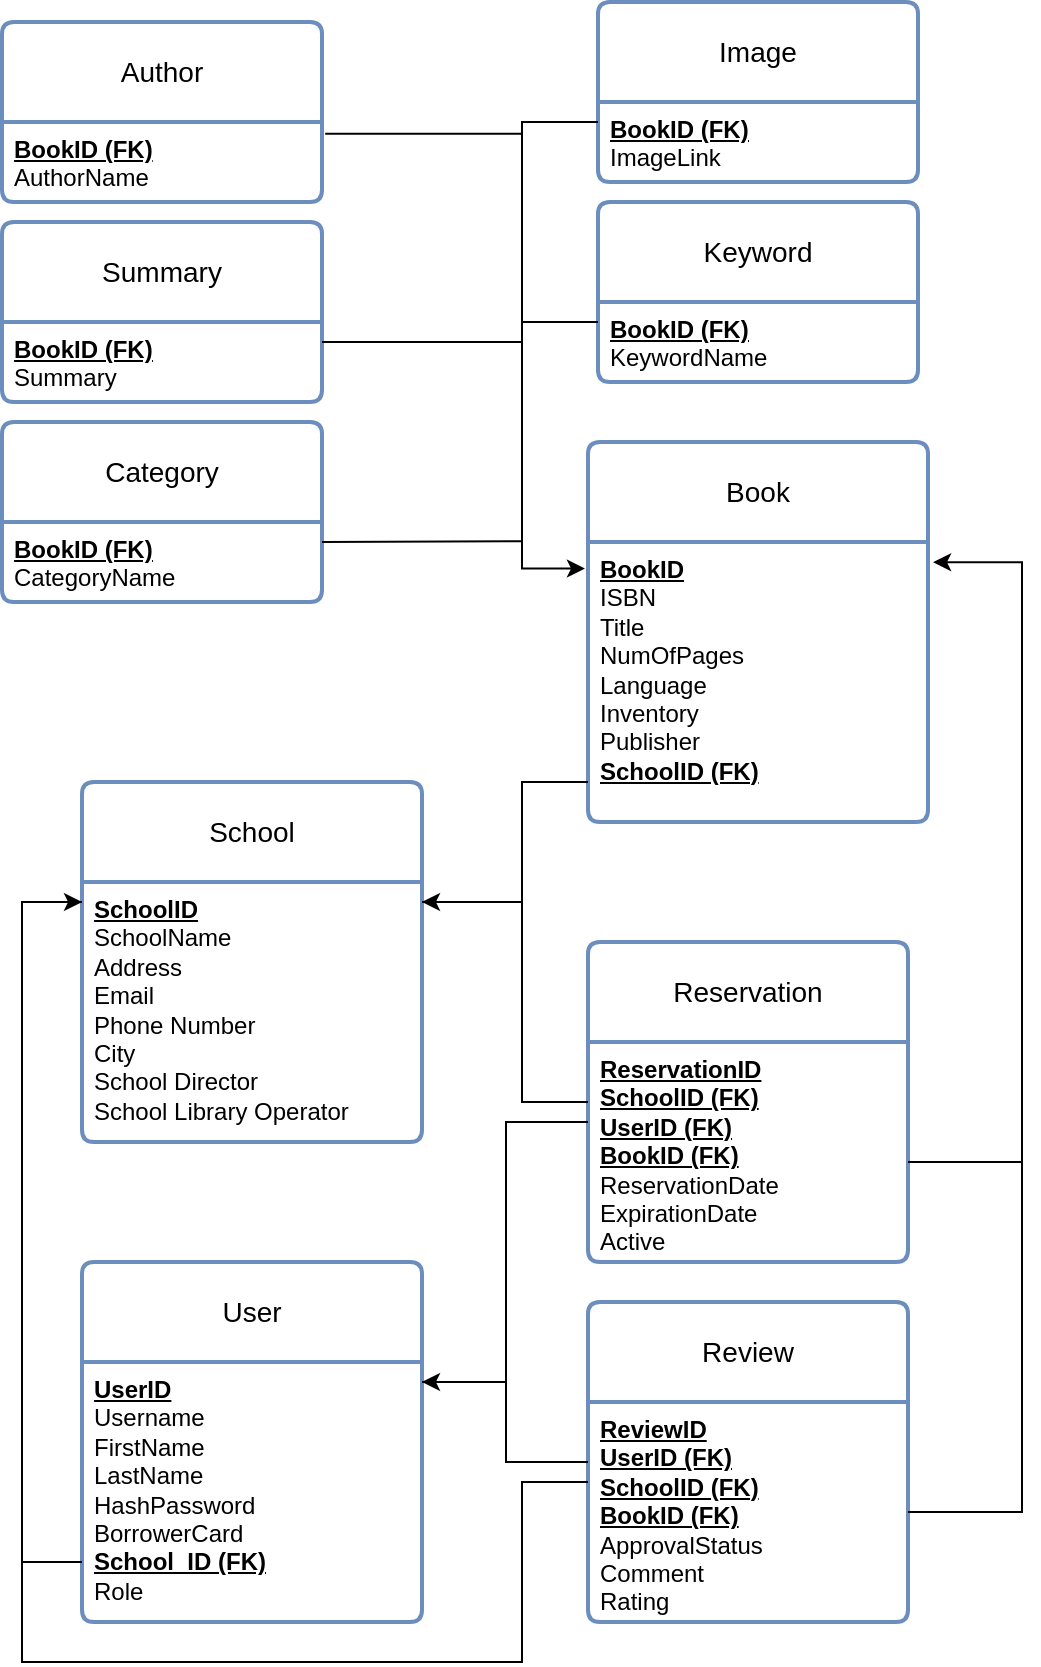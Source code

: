 <mxfile version="21.3.4" type="github">
  <diagram name="Σελίδα-1" id="zOCQZcjmYUrIdOuTZQAy">
    <mxGraphModel dx="1500" dy="830" grid="1" gridSize="10" guides="1" tooltips="1" connect="1" arrows="1" fold="1" page="1" pageScale="1" pageWidth="827" pageHeight="1169" math="0" shadow="0">
      <root>
        <mxCell id="0" />
        <mxCell id="1" parent="0" />
        <mxCell id="oJ1XokG1mtXctFdXL_2H-8" value="School" style="swimlane;childLayout=stackLayout;horizontal=1;startSize=50;horizontalStack=0;rounded=1;fontSize=14;fontStyle=0;strokeWidth=2;resizeParent=0;resizeLast=1;shadow=0;dashed=0;align=center;arcSize=4;whiteSpace=wrap;html=1;fillColor=default;strokeColor=#6c8ebf;" parent="1" vertex="1">
          <mxGeometry x="199" y="540" width="170" height="180" as="geometry">
            <mxRectangle x="220" y="140" width="80" height="50" as="alternateBounds" />
          </mxGeometry>
        </mxCell>
        <mxCell id="oJ1XokG1mtXctFdXL_2H-9" value="&lt;u&gt;&lt;b&gt;SchoolID&lt;/b&gt;&lt;br&gt;&lt;/u&gt;SchoolName&lt;br&gt;Address&lt;br&gt;Email&lt;br&gt;Phone Number&lt;br&gt;City&lt;br&gt;School Director&lt;br&gt;School Library Operator" style="align=left;strokeColor=none;fillColor=none;spacingLeft=4;fontSize=12;verticalAlign=top;resizable=0;rotatable=0;part=1;html=1;" parent="oJ1XokG1mtXctFdXL_2H-8" vertex="1">
          <mxGeometry y="50" width="170" height="130" as="geometry" />
        </mxCell>
        <mxCell id="oJ1XokG1mtXctFdXL_2H-10" value="Book" style="swimlane;childLayout=stackLayout;horizontal=1;startSize=50;horizontalStack=0;rounded=1;fontSize=14;fontStyle=0;strokeWidth=2;resizeParent=0;resizeLast=1;shadow=0;dashed=0;align=center;arcSize=4;whiteSpace=wrap;html=1;fillColor=default;strokeColor=#6c8ebf;" parent="1" vertex="1">
          <mxGeometry x="452" y="370" width="170" height="190" as="geometry">
            <mxRectangle x="220" y="140" width="80" height="50" as="alternateBounds" />
          </mxGeometry>
        </mxCell>
        <mxCell id="oJ1XokG1mtXctFdXL_2H-11" value="&lt;b&gt;&lt;u&gt;BookID&lt;/u&gt;&lt;br&gt;&lt;/b&gt;ISBN&lt;br&gt;Title&lt;br&gt;NumOfPages&lt;br&gt;Language&lt;br&gt;Inventory&lt;br&gt;Publisher&lt;br&gt;&lt;b&gt;&lt;u&gt;SchoolID (FK)&lt;/u&gt;&lt;/b&gt;" style="align=left;strokeColor=none;fillColor=none;spacingLeft=4;fontSize=12;verticalAlign=top;resizable=0;rotatable=0;part=1;html=1;" parent="oJ1XokG1mtXctFdXL_2H-10" vertex="1">
          <mxGeometry y="50" width="170" height="140" as="geometry" />
        </mxCell>
        <mxCell id="oJ1XokG1mtXctFdXL_2H-14" value="Keyword" style="swimlane;childLayout=stackLayout;horizontal=1;startSize=50;horizontalStack=0;rounded=1;fontSize=14;fontStyle=0;strokeWidth=2;resizeParent=0;resizeLast=1;shadow=0;dashed=0;align=center;arcSize=4;whiteSpace=wrap;html=1;fillColor=default;strokeColor=#6c8ebf;" parent="1" vertex="1">
          <mxGeometry x="457" y="250" width="160" height="90" as="geometry" />
        </mxCell>
        <mxCell id="oJ1XokG1mtXctFdXL_2H-15" value="&lt;span style=&quot;border-color: var(--border-color);&quot;&gt;&lt;span style=&quot;border-color: var(--border-color);&quot;&gt;&lt;b style=&quot;text-decoration-line: underline; font-weight: bold; border-color: var(--border-color);&quot;&gt;&lt;u style=&quot;border-color: var(--border-color);&quot;&gt;&lt;b style=&quot;border-color: var(--border-color);&quot;&gt;&lt;u style=&quot;border-color: var(--border-color);&quot;&gt;&lt;b&gt;&lt;u&gt;BookID&amp;nbsp;&lt;/u&gt;&lt;/b&gt;(FK)&lt;/u&gt;&lt;/b&gt;&lt;br style=&quot;border-color: var(--border-color); font-weight: 400;&quot;&gt;&lt;/u&gt;&lt;/b&gt;KeywordName&lt;br style=&quot;border-color: var(--border-color);&quot;&gt;&lt;/span&gt;&lt;/span&gt;&lt;b&gt;&lt;u&gt;&lt;br&gt;&lt;/u&gt;&lt;/b&gt;" style="align=left;strokeColor=none;fillColor=none;spacingLeft=4;fontSize=12;verticalAlign=top;resizable=0;rotatable=0;part=1;html=1;" parent="oJ1XokG1mtXctFdXL_2H-14" vertex="1">
          <mxGeometry y="50" width="160" height="40" as="geometry" />
        </mxCell>
        <mxCell id="oJ1XokG1mtXctFdXL_2H-18" value="Category" style="swimlane;childLayout=stackLayout;horizontal=1;startSize=50;horizontalStack=0;rounded=1;fontSize=14;fontStyle=0;strokeWidth=2;resizeParent=0;resizeLast=1;shadow=0;dashed=0;align=center;arcSize=4;whiteSpace=wrap;html=1;fillColor=default;strokeColor=#6c8ebf;" parent="1" vertex="1">
          <mxGeometry x="159" y="360" width="160" height="90" as="geometry" />
        </mxCell>
        <mxCell id="oJ1XokG1mtXctFdXL_2H-19" value="&lt;span style=&quot;border-color: var(--border-color);&quot;&gt;&lt;span style=&quot;border-color: var(--border-color);&quot;&gt;&lt;b style=&quot;text-decoration-line: underline; font-weight: bold; border-color: var(--border-color);&quot;&gt;&lt;u style=&quot;border-color: var(--border-color);&quot;&gt;&lt;b&gt;&lt;u&gt;BookID&amp;nbsp;&lt;/u&gt;&lt;/b&gt;(FK)&lt;/u&gt;&lt;/b&gt;&lt;br style=&quot;border-color: var(--border-color); font-weight: 400;&quot;&gt;CategoryName&lt;br style=&quot;border-color: var(--border-color);&quot;&gt;&lt;/span&gt;&lt;/span&gt;&lt;b&gt;&lt;u&gt;&lt;br&gt;&lt;/u&gt;&lt;/b&gt;" style="align=left;strokeColor=none;fillColor=none;spacingLeft=4;fontSize=12;verticalAlign=top;resizable=0;rotatable=0;part=1;html=1;" parent="oJ1XokG1mtXctFdXL_2H-18" vertex="1">
          <mxGeometry y="50" width="160" height="40" as="geometry" />
        </mxCell>
        <mxCell id="oJ1XokG1mtXctFdXL_2H-21" value="Author" style="swimlane;childLayout=stackLayout;horizontal=1;startSize=50;horizontalStack=0;rounded=1;fontSize=14;fontStyle=0;strokeWidth=2;resizeParent=0;resizeLast=1;shadow=0;dashed=0;align=center;arcSize=4;whiteSpace=wrap;html=1;fillColor=default;strokeColor=#6c8ebf;" parent="1" vertex="1">
          <mxGeometry x="159" y="160" width="160" height="90" as="geometry" />
        </mxCell>
        <mxCell id="oJ1XokG1mtXctFdXL_2H-22" value="&lt;b&gt;&lt;u&gt;BookID (FK)&lt;/u&gt;&lt;/b&gt;&lt;br&gt;AuthorName" style="align=left;strokeColor=none;fillColor=none;spacingLeft=4;fontSize=12;verticalAlign=top;resizable=0;rotatable=0;part=1;html=1;" parent="oJ1XokG1mtXctFdXL_2H-21" vertex="1">
          <mxGeometry y="50" width="160" height="40" as="geometry" />
        </mxCell>
        <mxCell id="oJ1XokG1mtXctFdXL_2H-24" value="User" style="swimlane;childLayout=stackLayout;horizontal=1;startSize=50;horizontalStack=0;rounded=1;fontSize=14;fontStyle=0;strokeWidth=2;resizeParent=0;resizeLast=1;shadow=0;dashed=0;align=center;arcSize=4;whiteSpace=wrap;html=1;fillColor=default;strokeColor=#6c8ebf;" parent="1" vertex="1">
          <mxGeometry x="199" y="780" width="170" height="180" as="geometry">
            <mxRectangle x="220" y="140" width="80" height="50" as="alternateBounds" />
          </mxGeometry>
        </mxCell>
        <mxCell id="oJ1XokG1mtXctFdXL_2H-25" value="&lt;u&gt;&lt;b&gt;UserID&lt;/b&gt;&lt;br&gt;&lt;/u&gt;Username&lt;br&gt;FirstName&lt;br&gt;LastName&lt;br&gt;HashPassword&lt;br&gt;BorrowerCard&lt;br&gt;&lt;b&gt;&lt;u&gt;School_ID (FK)&lt;/u&gt;&lt;/b&gt;&lt;br&gt;Role" style="align=left;strokeColor=none;fillColor=none;spacingLeft=4;fontSize=12;verticalAlign=top;resizable=0;rotatable=0;part=1;html=1;" parent="oJ1XokG1mtXctFdXL_2H-24" vertex="1">
          <mxGeometry y="50" width="170" height="130" as="geometry" />
        </mxCell>
        <mxCell id="oJ1XokG1mtXctFdXL_2H-49" value="Review" style="swimlane;childLayout=stackLayout;horizontal=1;startSize=50;horizontalStack=0;rounded=1;fontSize=14;fontStyle=0;strokeWidth=2;resizeParent=0;resizeLast=1;shadow=0;dashed=0;align=center;arcSize=4;whiteSpace=wrap;html=1;fillColor=default;strokeColor=#6c8ebf;" parent="1" vertex="1">
          <mxGeometry x="452" y="800" width="160" height="160" as="geometry" />
        </mxCell>
        <mxCell id="oJ1XokG1mtXctFdXL_2H-50" value="&lt;b&gt;&lt;u&gt;ReviewID&lt;/u&gt;&lt;/b&gt;&lt;b&gt;&lt;u&gt;&lt;br&gt;UserID (FK)&lt;br&gt;SchoolID (FK)&lt;br&gt;BookID (FK)&lt;/u&gt;&lt;/b&gt;&lt;br&gt;ApprovalStatus&lt;br&gt;Comment&lt;br&gt;Rating" style="align=left;strokeColor=none;fillColor=none;spacingLeft=4;fontSize=12;verticalAlign=top;resizable=0;rotatable=0;part=1;html=1;" parent="oJ1XokG1mtXctFdXL_2H-49" vertex="1">
          <mxGeometry y="50" width="160" height="110" as="geometry" />
        </mxCell>
        <mxCell id="oJ1XokG1mtXctFdXL_2H-67" value="Reservation" style="swimlane;childLayout=stackLayout;horizontal=1;startSize=50;horizontalStack=0;rounded=1;fontSize=14;fontStyle=0;strokeWidth=2;resizeParent=0;resizeLast=1;shadow=0;dashed=0;align=center;arcSize=4;whiteSpace=wrap;html=1;fillColor=default;strokeColor=#6c8ebf;" parent="1" vertex="1">
          <mxGeometry x="452" y="620" width="160" height="160" as="geometry" />
        </mxCell>
        <mxCell id="oJ1XokG1mtXctFdXL_2H-68" value="&lt;b style=&quot;text-decoration-line: underline;&quot;&gt;ReservationID&lt;br&gt;&lt;/b&gt;&lt;u&gt;&lt;b&gt;SchoolID (FK)&lt;/b&gt;&lt;/u&gt;&lt;u&gt;&lt;b&gt;&lt;br&gt;UserID (FK)&lt;/b&gt;&lt;/u&gt;&lt;br&gt;&lt;b style=&quot;text-decoration-line: underline;&quot;&gt;BookID (FK)&lt;/b&gt;&lt;br&gt;ReservationDate&lt;br&gt;ExpirationDate&lt;br&gt;Active" style="align=left;strokeColor=none;fillColor=none;spacingLeft=4;fontSize=12;verticalAlign=top;resizable=0;rotatable=0;part=1;html=1;" parent="oJ1XokG1mtXctFdXL_2H-67" vertex="1">
          <mxGeometry y="50" width="160" height="110" as="geometry" />
        </mxCell>
        <mxCell id="JUQ4CYv2heBlnvrro8Wb-22" style="edgeStyle=orthogonalEdgeStyle;rounded=0;orthogonalLoop=1;jettySize=auto;html=1;endArrow=classic;endFill=1;entryX=1.015;entryY=0.072;entryDx=0;entryDy=0;entryPerimeter=0;startArrow=none;startFill=0;exitX=1;exitY=0.5;exitDx=0;exitDy=0;" parent="1" source="oJ1XokG1mtXctFdXL_2H-50" target="oJ1XokG1mtXctFdXL_2H-11" edge="1">
          <mxGeometry relative="1" as="geometry">
            <mxPoint x="639" y="460" as="targetPoint" />
            <mxPoint x="619" y="890" as="sourcePoint" />
            <Array as="points">
              <mxPoint x="669" y="905" />
              <mxPoint x="669" y="431" />
            </Array>
          </mxGeometry>
        </mxCell>
        <mxCell id="JUQ4CYv2heBlnvrro8Wb-35" value="" style="edgeStyle=elbowEdgeStyle;orthogonalLoop=1;jettySize=auto;html=1;rounded=0;exitX=1.01;exitY=0.148;exitDx=0;exitDy=0;exitPerimeter=0;entryX=-0.009;entryY=0.095;entryDx=0;entryDy=0;entryPerimeter=0;" parent="1" source="oJ1XokG1mtXctFdXL_2H-22" target="oJ1XokG1mtXctFdXL_2H-11" edge="1">
          <mxGeometry width="100" relative="1" as="geometry">
            <mxPoint x="622" y="310" as="sourcePoint" />
            <mxPoint x="452" y="430" as="targetPoint" />
            <Array as="points">
              <mxPoint x="419" y="450" />
              <mxPoint x="419" y="290" />
              <mxPoint x="422" y="350" />
            </Array>
          </mxGeometry>
        </mxCell>
        <mxCell id="JUQ4CYv2heBlnvrro8Wb-50" style="rounded=0;orthogonalLoop=1;jettySize=auto;html=1;exitX=1;exitY=0.25;exitDx=0;exitDy=0;endArrow=none;endFill=0;" parent="1" edge="1">
          <mxGeometry relative="1" as="geometry">
            <mxPoint x="419" y="419.6" as="targetPoint" />
            <mxPoint x="319" y="420" as="sourcePoint" />
          </mxGeometry>
        </mxCell>
        <mxCell id="fjZzuGaomFzjhE8aprJj-2" value="Summary" style="swimlane;childLayout=stackLayout;horizontal=1;startSize=50;horizontalStack=0;rounded=1;fontSize=14;fontStyle=0;strokeWidth=2;resizeParent=0;resizeLast=1;shadow=0;dashed=0;align=center;arcSize=4;whiteSpace=wrap;html=1;fillColor=default;strokeColor=#6c8ebf;" parent="1" vertex="1">
          <mxGeometry x="159" y="260" width="160" height="90" as="geometry" />
        </mxCell>
        <mxCell id="fjZzuGaomFzjhE8aprJj-3" value="&lt;b style=&quot;border-color: var(--border-color);&quot;&gt;&lt;u style=&quot;border-color: var(--border-color);&quot;&gt;&lt;b style=&quot;border-color: var(--border-color);&quot;&gt;&lt;u style=&quot;border-color: var(--border-color);&quot;&gt;&lt;b&gt;&lt;u&gt;BookID&amp;nbsp;&lt;/u&gt;&lt;/b&gt;(FK)&lt;/u&gt;&lt;/b&gt;&lt;br style=&quot;border-color: var(--border-color); font-weight: 400;&quot;&gt;&lt;/u&gt;&lt;/b&gt;Summary" style="align=left;strokeColor=none;fillColor=none;spacingLeft=4;fontSize=12;verticalAlign=top;resizable=0;rotatable=0;part=1;html=1;" parent="fjZzuGaomFzjhE8aprJj-2" vertex="1">
          <mxGeometry y="50" width="160" height="40" as="geometry" />
        </mxCell>
        <mxCell id="fjZzuGaomFzjhE8aprJj-7" style="edgeStyle=orthogonalEdgeStyle;rounded=0;orthogonalLoop=1;jettySize=auto;html=1;exitX=1;exitY=0.25;exitDx=0;exitDy=0;endArrow=none;endFill=0;" parent="1" source="fjZzuGaomFzjhE8aprJj-3" edge="1">
          <mxGeometry relative="1" as="geometry">
            <mxPoint x="419" y="320" as="targetPoint" />
          </mxGeometry>
        </mxCell>
        <mxCell id="fjZzuGaomFzjhE8aprJj-8" style="edgeStyle=orthogonalEdgeStyle;rounded=0;orthogonalLoop=1;jettySize=auto;html=1;exitX=0;exitY=0.25;exitDx=0;exitDy=0;endArrow=none;endFill=0;" parent="1" source="oJ1XokG1mtXctFdXL_2H-15" edge="1">
          <mxGeometry relative="1" as="geometry">
            <mxPoint x="419" y="310" as="targetPoint" />
          </mxGeometry>
        </mxCell>
        <mxCell id="lPLYcv-aOFJ9D-rJAz7b-4" value="Image" style="swimlane;childLayout=stackLayout;horizontal=1;startSize=50;horizontalStack=0;rounded=1;fontSize=14;fontStyle=0;strokeWidth=2;resizeParent=0;resizeLast=1;shadow=0;dashed=0;align=center;arcSize=4;whiteSpace=wrap;html=1;fillColor=default;strokeColor=#6c8ebf;" parent="1" vertex="1">
          <mxGeometry x="457" y="150" width="160" height="90" as="geometry" />
        </mxCell>
        <mxCell id="lPLYcv-aOFJ9D-rJAz7b-5" value="&lt;span style=&quot;border-color: var(--border-color);&quot;&gt;&lt;span style=&quot;border-color: var(--border-color);&quot;&gt;&lt;b style=&quot;text-decoration-line: underline; font-weight: bold; border-color: var(--border-color);&quot;&gt;&lt;u style=&quot;border-color: var(--border-color);&quot;&gt;&lt;b style=&quot;border-color: var(--border-color);&quot;&gt;&lt;u style=&quot;border-color: var(--border-color);&quot;&gt;&lt;b&gt;&lt;u&gt;BookID&amp;nbsp;&lt;/u&gt;&lt;/b&gt;(FK)&lt;/u&gt;&lt;/b&gt;&lt;br style=&quot;border-color: var(--border-color); font-weight: 400;&quot;&gt;&lt;/u&gt;&lt;/b&gt;&lt;/span&gt;&lt;/span&gt;ImageLink" style="align=left;strokeColor=none;fillColor=none;spacingLeft=4;fontSize=12;verticalAlign=top;resizable=0;rotatable=0;part=1;html=1;" parent="lPLYcv-aOFJ9D-rJAz7b-4" vertex="1">
          <mxGeometry y="50" width="160" height="40" as="geometry" />
        </mxCell>
        <mxCell id="lPLYcv-aOFJ9D-rJAz7b-8" style="edgeStyle=orthogonalEdgeStyle;rounded=0;orthogonalLoop=1;jettySize=auto;html=1;exitX=0;exitY=0.25;exitDx=0;exitDy=0;endArrow=none;endFill=0;" parent="1" source="lPLYcv-aOFJ9D-rJAz7b-5" edge="1">
          <mxGeometry relative="1" as="geometry">
            <mxPoint x="419" y="220" as="targetPoint" />
          </mxGeometry>
        </mxCell>
        <mxCell id="lPLYcv-aOFJ9D-rJAz7b-11" style="edgeStyle=orthogonalEdgeStyle;rounded=0;orthogonalLoop=1;jettySize=auto;html=1;endArrow=none;endFill=0;" parent="1" source="oJ1XokG1mtXctFdXL_2H-68" edge="1">
          <mxGeometry relative="1" as="geometry">
            <mxPoint x="669" y="710" as="targetPoint" />
            <Array as="points">
              <mxPoint x="669" y="730" />
            </Array>
          </mxGeometry>
        </mxCell>
        <mxCell id="lPLYcv-aOFJ9D-rJAz7b-14" style="edgeStyle=orthogonalEdgeStyle;rounded=0;orthogonalLoop=1;jettySize=auto;html=1;endArrow=none;endFill=0;" parent="1" source="oJ1XokG1mtXctFdXL_2H-68" target="oJ1XokG1mtXctFdXL_2H-9" edge="1">
          <mxGeometry relative="1" as="geometry">
            <mxPoint x="409" y="610" as="targetPoint" />
            <Array as="points">
              <mxPoint x="419" y="700" />
              <mxPoint x="419" y="600" />
            </Array>
          </mxGeometry>
        </mxCell>
        <mxCell id="lPLYcv-aOFJ9D-rJAz7b-15" style="edgeStyle=orthogonalEdgeStyle;rounded=0;orthogonalLoop=1;jettySize=auto;html=1;" parent="1" source="oJ1XokG1mtXctFdXL_2H-11" target="oJ1XokG1mtXctFdXL_2H-9" edge="1">
          <mxGeometry relative="1" as="geometry">
            <Array as="points">
              <mxPoint x="419" y="540" />
              <mxPoint x="419" y="600" />
            </Array>
          </mxGeometry>
        </mxCell>
        <mxCell id="lPLYcv-aOFJ9D-rJAz7b-16" style="edgeStyle=orthogonalEdgeStyle;rounded=0;orthogonalLoop=1;jettySize=auto;html=1;" parent="1" source="oJ1XokG1mtXctFdXL_2H-68" target="oJ1XokG1mtXctFdXL_2H-24" edge="1">
          <mxGeometry relative="1" as="geometry">
            <Array as="points">
              <mxPoint x="411" y="710" />
              <mxPoint x="411" y="840" />
            </Array>
          </mxGeometry>
        </mxCell>
        <mxCell id="lPLYcv-aOFJ9D-rJAz7b-17" style="edgeStyle=orthogonalEdgeStyle;rounded=0;orthogonalLoop=1;jettySize=auto;html=1;" parent="1" source="oJ1XokG1mtXctFdXL_2H-25" target="oJ1XokG1mtXctFdXL_2H-8" edge="1">
          <mxGeometry relative="1" as="geometry">
            <Array as="points">
              <mxPoint x="169" y="930" />
              <mxPoint x="169" y="600" />
            </Array>
          </mxGeometry>
        </mxCell>
        <mxCell id="lPLYcv-aOFJ9D-rJAz7b-18" style="edgeStyle=orthogonalEdgeStyle;rounded=0;orthogonalLoop=1;jettySize=auto;html=1;endArrow=none;endFill=0;" parent="1" source="oJ1XokG1mtXctFdXL_2H-50" target="oJ1XokG1mtXctFdXL_2H-24" edge="1">
          <mxGeometry relative="1" as="geometry">
            <Array as="points">
              <mxPoint x="411" y="880" />
              <mxPoint x="411" y="840" />
            </Array>
          </mxGeometry>
        </mxCell>
        <mxCell id="lPLYcv-aOFJ9D-rJAz7b-19" style="edgeStyle=orthogonalEdgeStyle;rounded=0;orthogonalLoop=1;jettySize=auto;html=1;endArrow=none;endFill=0;" parent="1" source="oJ1XokG1mtXctFdXL_2H-50" target="oJ1XokG1mtXctFdXL_2H-9" edge="1">
          <mxGeometry relative="1" as="geometry">
            <Array as="points">
              <mxPoint x="419" y="890" />
              <mxPoint x="419" y="980" />
              <mxPoint x="169" y="980" />
              <mxPoint x="169" y="600" />
            </Array>
          </mxGeometry>
        </mxCell>
      </root>
    </mxGraphModel>
  </diagram>
</mxfile>
